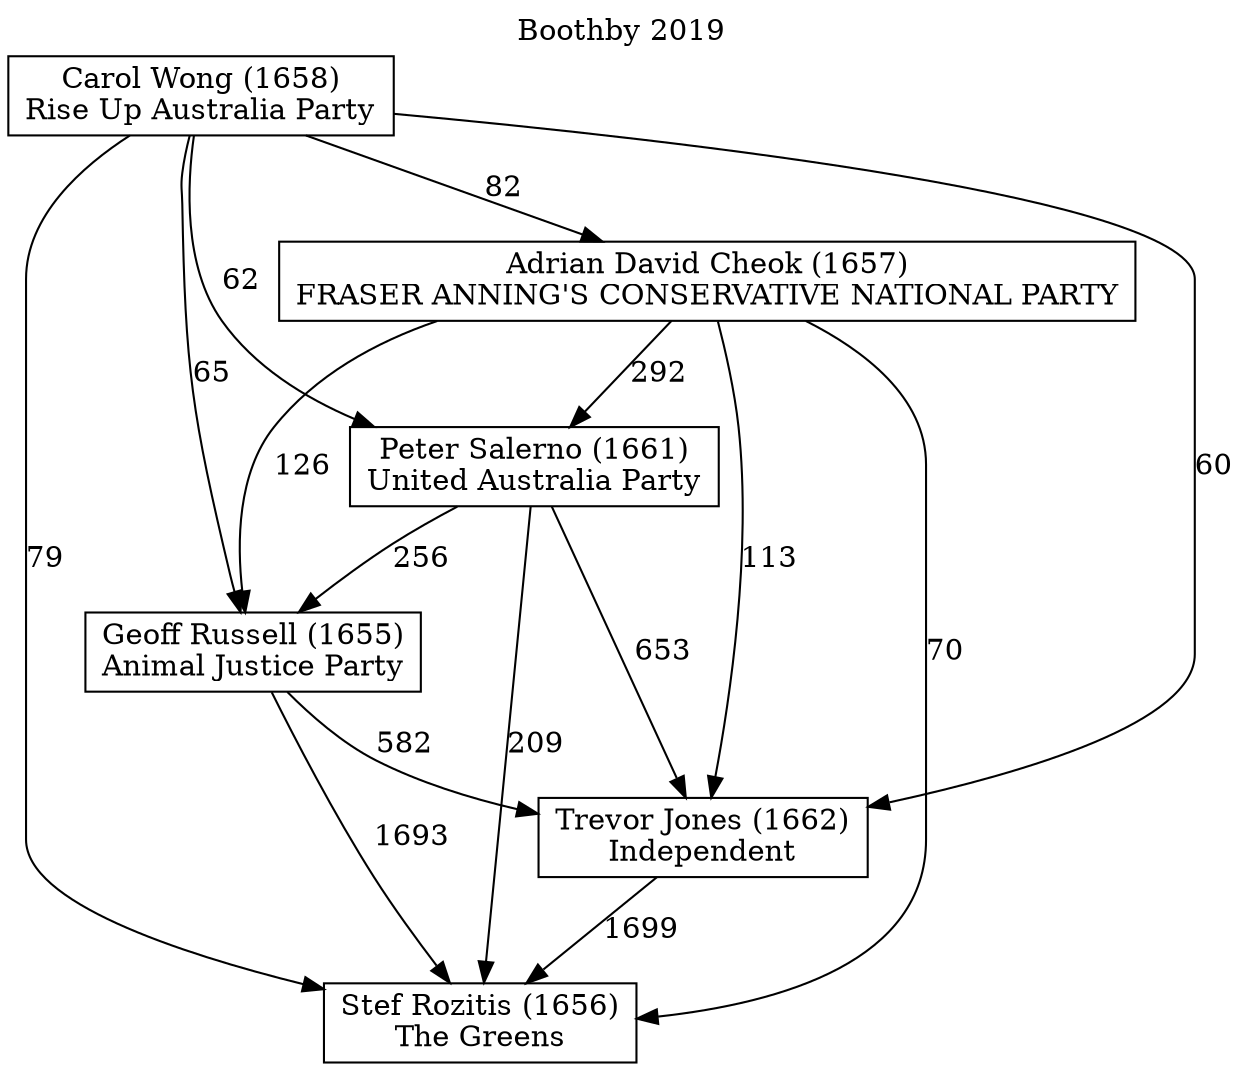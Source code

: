 // House preference flow
digraph "Stef Rozitis (1656)_Boothby_2019" {
	graph [label="Boothby 2019" labelloc=t mclimit=10]
	node [shape=box]
	"Stef Rozitis (1656)" [label="Stef Rozitis (1656)
The Greens"]
	"Trevor Jones (1662)" [label="Trevor Jones (1662)
Independent"]
	"Geoff Russell (1655)" [label="Geoff Russell (1655)
Animal Justice Party"]
	"Peter Salerno (1661)" [label="Peter Salerno (1661)
United Australia Party"]
	"Adrian David Cheok (1657)" [label="Adrian David Cheok (1657)
FRASER ANNING'S CONSERVATIVE NATIONAL PARTY"]
	"Carol Wong (1658)" [label="Carol Wong (1658)
Rise Up Australia Party"]
	"Trevor Jones (1662)" -> "Stef Rozitis (1656)" [label=1699]
	"Geoff Russell (1655)" -> "Trevor Jones (1662)" [label=582]
	"Peter Salerno (1661)" -> "Geoff Russell (1655)" [label=256]
	"Adrian David Cheok (1657)" -> "Peter Salerno (1661)" [label=292]
	"Carol Wong (1658)" -> "Adrian David Cheok (1657)" [label=82]
	"Geoff Russell (1655)" -> "Stef Rozitis (1656)" [label=1693]
	"Peter Salerno (1661)" -> "Stef Rozitis (1656)" [label=209]
	"Adrian David Cheok (1657)" -> "Stef Rozitis (1656)" [label=70]
	"Carol Wong (1658)" -> "Stef Rozitis (1656)" [label=79]
	"Carol Wong (1658)" -> "Peter Salerno (1661)" [label=62]
	"Adrian David Cheok (1657)" -> "Geoff Russell (1655)" [label=126]
	"Carol Wong (1658)" -> "Geoff Russell (1655)" [label=65]
	"Peter Salerno (1661)" -> "Trevor Jones (1662)" [label=653]
	"Adrian David Cheok (1657)" -> "Trevor Jones (1662)" [label=113]
	"Carol Wong (1658)" -> "Trevor Jones (1662)" [label=60]
}
